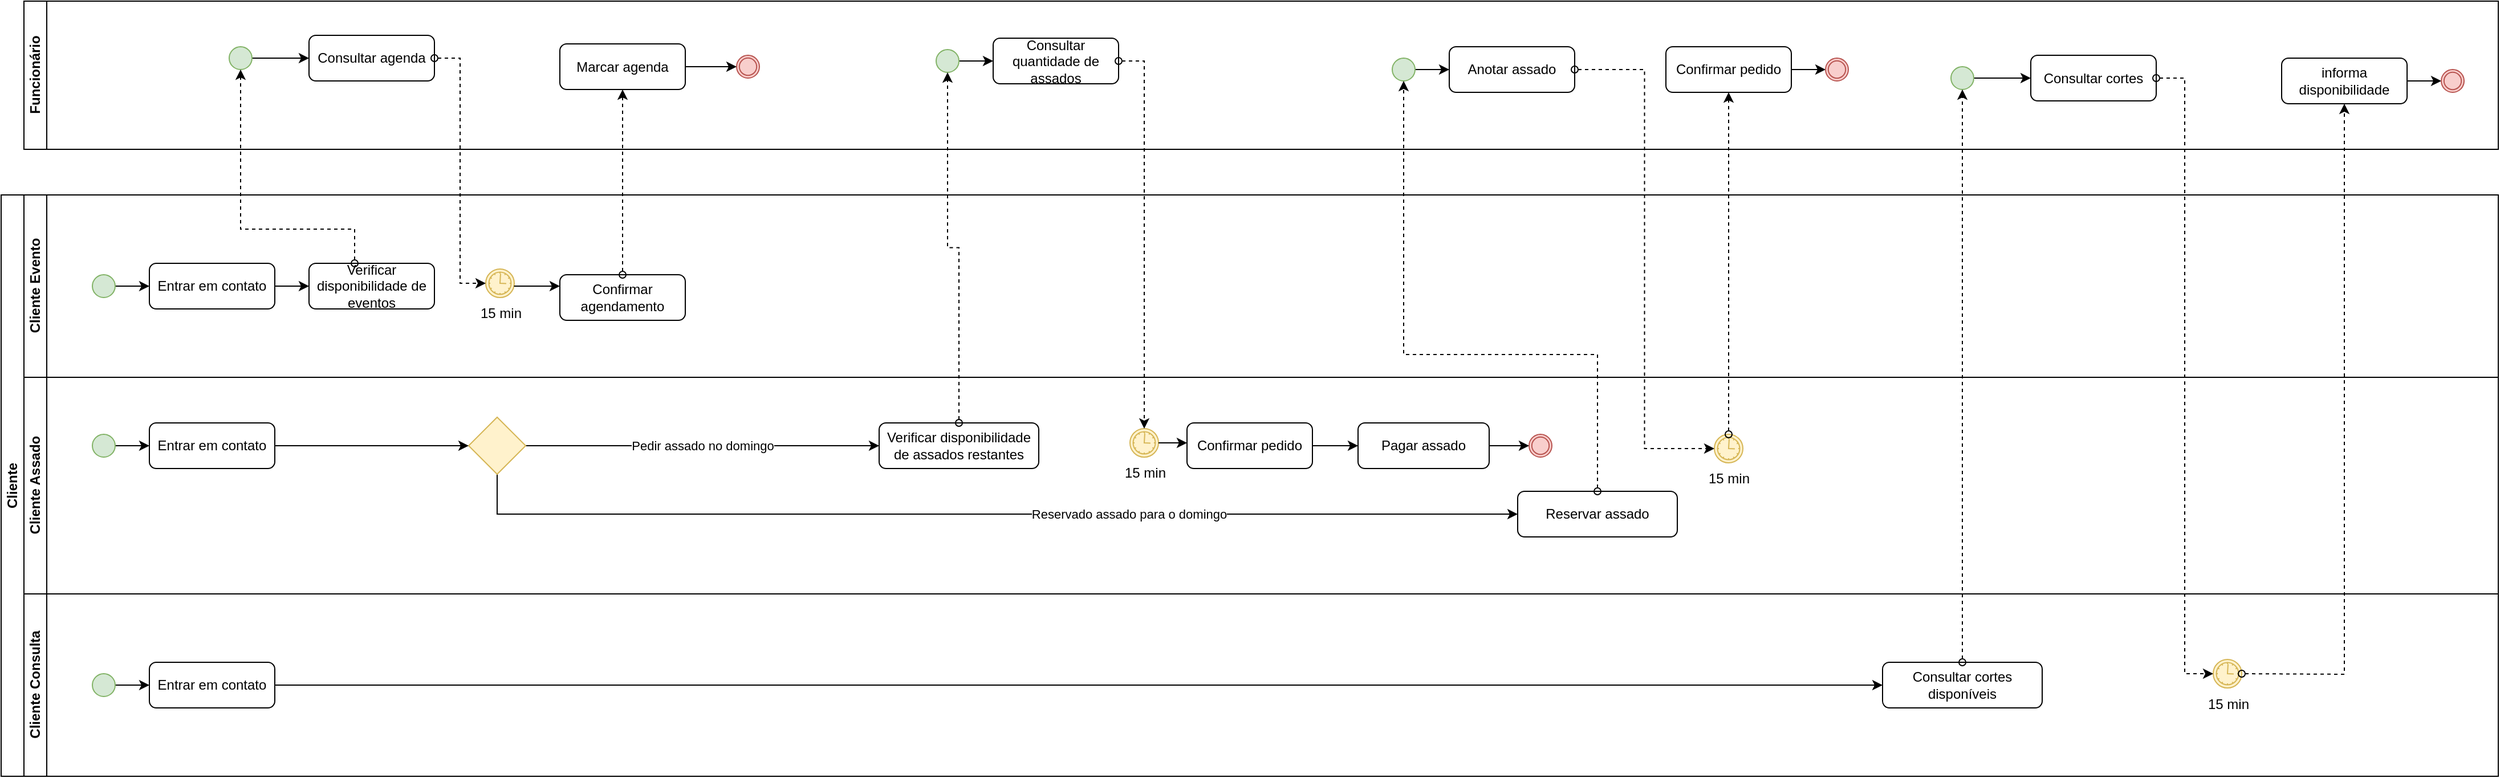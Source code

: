 <mxfile version="22.1.2" type="device">
  <diagram name="Page-1" id="2a216829-ef6e-dabb-86c1-c78162f3ba2b">
    <mxGraphModel dx="2846" dy="1491" grid="1" gridSize="10" guides="1" tooltips="1" connect="1" arrows="1" fold="1" page="1" pageScale="1" pageWidth="850" pageHeight="1100" background="none" math="0" shadow="0">
      <root>
        <mxCell id="0" />
        <mxCell id="1" parent="0" />
        <mxCell id="NOZRpMfCUy-URYiqGIte-18" value="Cliente" style="swimlane;html=1;childLayout=stackLayout;resizeParent=1;resizeParentMax=0;horizontal=0;startSize=20;horizontalStack=0;whiteSpace=wrap;" parent="1" vertex="1">
          <mxGeometry x="-50" y="630" width="2190" height="510" as="geometry" />
        </mxCell>
        <mxCell id="NOZRpMfCUy-URYiqGIte-20" value="Cliente Evento" style="swimlane;html=1;startSize=20;horizontal=0;" parent="NOZRpMfCUy-URYiqGIte-18" vertex="1">
          <mxGeometry x="20" width="2170" height="160" as="geometry" />
        </mxCell>
        <mxCell id="NOZRpMfCUy-URYiqGIte-33" style="edgeStyle=orthogonalEdgeStyle;rounded=0;orthogonalLoop=1;jettySize=auto;html=1;entryX=0;entryY=0.5;entryDx=0;entryDy=0;" parent="NOZRpMfCUy-URYiqGIte-20" source="NOZRpMfCUy-URYiqGIte-31" target="NOZRpMfCUy-URYiqGIte-32" edge="1">
          <mxGeometry relative="1" as="geometry" />
        </mxCell>
        <mxCell id="NOZRpMfCUy-URYiqGIte-31" value="" style="points=[[0.145,0.145,0],[0.5,0,0],[0.855,0.145,0],[1,0.5,0],[0.855,0.855,0],[0.5,1,0],[0.145,0.855,0],[0,0.5,0]];shape=mxgraph.bpmn.event;html=1;verticalLabelPosition=bottom;labelBackgroundColor=#ffffff;verticalAlign=top;align=center;perimeter=ellipsePerimeter;outlineConnect=0;aspect=fixed;outline=standard;symbol=general;fillColor=#d5e8d4;strokeColor=#82b366;" parent="NOZRpMfCUy-URYiqGIte-20" vertex="1">
          <mxGeometry x="60" y="70" width="20" height="20" as="geometry" />
        </mxCell>
        <mxCell id="NOZRpMfCUy-URYiqGIte-44" style="edgeStyle=orthogonalEdgeStyle;rounded=0;orthogonalLoop=1;jettySize=auto;html=1;entryX=0;entryY=0.5;entryDx=0;entryDy=0;" parent="NOZRpMfCUy-URYiqGIte-20" source="NOZRpMfCUy-URYiqGIte-32" target="NOZRpMfCUy-URYiqGIte-34" edge="1">
          <mxGeometry relative="1" as="geometry" />
        </mxCell>
        <mxCell id="NOZRpMfCUy-URYiqGIte-32" value="Entrar em contato" style="rounded=1;whiteSpace=wrap;html=1;" parent="NOZRpMfCUy-URYiqGIte-20" vertex="1">
          <mxGeometry x="110" y="60" width="110" height="40" as="geometry" />
        </mxCell>
        <mxCell id="NOZRpMfCUy-URYiqGIte-34" value="Verificar disponibilidade de eventos" style="rounded=1;whiteSpace=wrap;html=1;" parent="NOZRpMfCUy-URYiqGIte-20" vertex="1">
          <mxGeometry x="250" y="60" width="110" height="40" as="geometry" />
        </mxCell>
        <mxCell id="NOZRpMfCUy-URYiqGIte-53" value="Confirmar agendamento" style="rounded=1;whiteSpace=wrap;html=1;" parent="NOZRpMfCUy-URYiqGIte-20" vertex="1">
          <mxGeometry x="470" y="70" width="110" height="40" as="geometry" />
        </mxCell>
        <mxCell id="NOZRpMfCUy-URYiqGIte-51" value="15 min" style="points=[[0.145,0.145,0],[0.5,0,0],[0.855,0.145,0],[1,0.5,0],[0.855,0.855,0],[0.5,1,0],[0.145,0.855,0],[0,0.5,0]];shape=mxgraph.bpmn.event;html=1;verticalLabelPosition=bottom;labelBackgroundColor=#ffffff;verticalAlign=top;align=center;perimeter=ellipsePerimeter;outlineConnect=0;aspect=fixed;outline=standard;symbol=timer;fillColor=#fff2cc;strokeColor=#d6b656;" parent="NOZRpMfCUy-URYiqGIte-20" vertex="1">
          <mxGeometry x="405" y="65" width="25" height="25" as="geometry" />
        </mxCell>
        <mxCell id="NOZRpMfCUy-URYiqGIte-54" style="edgeStyle=orthogonalEdgeStyle;rounded=0;orthogonalLoop=1;jettySize=auto;html=1;" parent="NOZRpMfCUy-URYiqGIte-20" source="NOZRpMfCUy-URYiqGIte-51" edge="1">
          <mxGeometry relative="1" as="geometry">
            <mxPoint x="470" y="80" as="targetPoint" />
            <Array as="points">
              <mxPoint x="470" y="80" />
            </Array>
          </mxGeometry>
        </mxCell>
        <mxCell id="NOZRpMfCUy-URYiqGIte-9" value="Cliente Assado" style="swimlane;html=1;startSize=20;horizontal=0;" parent="NOZRpMfCUy-URYiqGIte-18" vertex="1">
          <mxGeometry x="20" y="160" width="2170" height="190" as="geometry">
            <mxRectangle x="20" y="120" width="1390" height="30" as="alternateBounds" />
          </mxGeometry>
        </mxCell>
        <mxCell id="NOZRpMfCUy-URYiqGIte-35" style="edgeStyle=orthogonalEdgeStyle;rounded=0;orthogonalLoop=1;jettySize=auto;html=1;entryX=0;entryY=0.5;entryDx=0;entryDy=0;" parent="NOZRpMfCUy-URYiqGIte-9" source="NOZRpMfCUy-URYiqGIte-36" target="NOZRpMfCUy-URYiqGIte-37" edge="1">
          <mxGeometry relative="1" as="geometry" />
        </mxCell>
        <mxCell id="NOZRpMfCUy-URYiqGIte-36" value="" style="points=[[0.145,0.145,0],[0.5,0,0],[0.855,0.145,0],[1,0.5,0],[0.855,0.855,0],[0.5,1,0],[0.145,0.855,0],[0,0.5,0]];shape=mxgraph.bpmn.event;html=1;verticalLabelPosition=bottom;labelBackgroundColor=#ffffff;verticalAlign=top;align=center;perimeter=ellipsePerimeter;outlineConnect=0;aspect=fixed;outline=standard;symbol=general;fillColor=#d5e8d4;strokeColor=#82b366;" parent="NOZRpMfCUy-URYiqGIte-9" vertex="1">
          <mxGeometry x="60" y="50" width="20" height="20" as="geometry" />
        </mxCell>
        <mxCell id="NOZRpMfCUy-URYiqGIte-37" value="Entrar em contato" style="rounded=1;whiteSpace=wrap;html=1;" parent="NOZRpMfCUy-URYiqGIte-9" vertex="1">
          <mxGeometry x="110" y="40" width="110" height="40" as="geometry" />
        </mxCell>
        <mxCell id="NOZRpMfCUy-URYiqGIte-65" value="Verificar disponibilidade de assados restantes" style="rounded=1;whiteSpace=wrap;html=1;" parent="NOZRpMfCUy-URYiqGIte-9" vertex="1">
          <mxGeometry x="750" y="40" width="140" height="40" as="geometry" />
        </mxCell>
        <mxCell id="NOZRpMfCUy-URYiqGIte-134" style="edgeStyle=orthogonalEdgeStyle;rounded=0;orthogonalLoop=1;jettySize=auto;html=1;" parent="NOZRpMfCUy-URYiqGIte-9" source="NOZRpMfCUy-URYiqGIte-81" target="NOZRpMfCUy-URYiqGIte-133" edge="1">
          <mxGeometry relative="1" as="geometry" />
        </mxCell>
        <mxCell id="NOZRpMfCUy-URYiqGIte-81" value="Confirmar pedido" style="rounded=1;whiteSpace=wrap;html=1;" parent="NOZRpMfCUy-URYiqGIte-9" vertex="1">
          <mxGeometry x="1020" y="40" width="110" height="40" as="geometry" />
        </mxCell>
        <mxCell id="NOZRpMfCUy-URYiqGIte-83" value="Reservar assado" style="rounded=1;whiteSpace=wrap;html=1;" parent="NOZRpMfCUy-URYiqGIte-9" vertex="1">
          <mxGeometry x="1310" y="100" width="140" height="40" as="geometry" />
        </mxCell>
        <mxCell id="NOZRpMfCUy-URYiqGIte-86" value="Pedir assado no domingo" style="edgeStyle=orthogonalEdgeStyle;rounded=0;orthogonalLoop=1;jettySize=auto;html=1;entryX=0;entryY=0.5;entryDx=0;entryDy=0;" parent="NOZRpMfCUy-URYiqGIte-9" source="NOZRpMfCUy-URYiqGIte-84" target="NOZRpMfCUy-URYiqGIte-65" edge="1">
          <mxGeometry relative="1" as="geometry" />
        </mxCell>
        <mxCell id="NOZRpMfCUy-URYiqGIte-87" style="edgeStyle=orthogonalEdgeStyle;rounded=0;orthogonalLoop=1;jettySize=auto;html=1;entryX=0;entryY=0.5;entryDx=0;entryDy=0;" parent="NOZRpMfCUy-URYiqGIte-9" source="NOZRpMfCUy-URYiqGIte-84" target="NOZRpMfCUy-URYiqGIte-83" edge="1">
          <mxGeometry relative="1" as="geometry">
            <Array as="points">
              <mxPoint x="415" y="120" />
            </Array>
          </mxGeometry>
        </mxCell>
        <mxCell id="NOZRpMfCUy-URYiqGIte-89" value="Reservado assado para o domingo" style="edgeLabel;html=1;align=center;verticalAlign=middle;resizable=0;points=[];" parent="NOZRpMfCUy-URYiqGIte-87" vertex="1" connectable="0">
          <mxGeometry x="0.266" relative="1" as="geometry">
            <mxPoint as="offset" />
          </mxGeometry>
        </mxCell>
        <mxCell id="NOZRpMfCUy-URYiqGIte-84" value="" style="points=[[0.25,0.25,0],[0.5,0,0],[0.75,0.25,0],[1,0.5,0],[0.75,0.75,0],[0.5,1,0],[0.25,0.75,0],[0,0.5,0]];shape=mxgraph.bpmn.gateway2;html=1;verticalLabelPosition=bottom;labelBackgroundColor=#ffffff;verticalAlign=top;align=center;perimeter=rhombusPerimeter;outlineConnect=0;outline=none;symbol=none;fillColor=#fff2cc;strokeColor=#d6b656;" parent="NOZRpMfCUy-URYiqGIte-9" vertex="1">
          <mxGeometry x="390" y="35" width="50" height="50" as="geometry" />
        </mxCell>
        <mxCell id="NOZRpMfCUy-URYiqGIte-85" style="edgeStyle=orthogonalEdgeStyle;rounded=0;orthogonalLoop=1;jettySize=auto;html=1;entryX=0;entryY=0.5;entryDx=0;entryDy=0;entryPerimeter=0;" parent="NOZRpMfCUy-URYiqGIte-9" source="NOZRpMfCUy-URYiqGIte-37" target="NOZRpMfCUy-URYiqGIte-84" edge="1">
          <mxGeometry relative="1" as="geometry" />
        </mxCell>
        <mxCell id="NOZRpMfCUy-URYiqGIte-133" value="Pagar assado" style="rounded=1;whiteSpace=wrap;html=1;" parent="NOZRpMfCUy-URYiqGIte-9" vertex="1">
          <mxGeometry x="1170" y="40" width="115" height="40" as="geometry" />
        </mxCell>
        <mxCell id="NOZRpMfCUy-URYiqGIte-135" value="" style="points=[[0.145,0.145,0],[0.5,0,0],[0.855,0.145,0],[1,0.5,0],[0.855,0.855,0],[0.5,1,0],[0.145,0.855,0],[0,0.5,0]];shape=mxgraph.bpmn.event;html=1;verticalLabelPosition=bottom;labelBackgroundColor=#ffffff;verticalAlign=top;align=center;perimeter=ellipsePerimeter;outlineConnect=0;aspect=fixed;outline=throwing;symbol=general;fillColor=#f8cecc;strokeColor=#b85450;" parent="NOZRpMfCUy-URYiqGIte-9" vertex="1">
          <mxGeometry x="1320" y="50" width="20" height="20" as="geometry" />
        </mxCell>
        <mxCell id="NOZRpMfCUy-URYiqGIte-136" style="edgeStyle=orthogonalEdgeStyle;rounded=0;orthogonalLoop=1;jettySize=auto;html=1;entryX=0;entryY=0.5;entryDx=0;entryDy=0;entryPerimeter=0;" parent="NOZRpMfCUy-URYiqGIte-9" source="NOZRpMfCUy-URYiqGIte-133" target="NOZRpMfCUy-URYiqGIte-135" edge="1">
          <mxGeometry relative="1" as="geometry" />
        </mxCell>
        <mxCell id="NOZRpMfCUy-URYiqGIte-140" value="15 min" style="points=[[0.145,0.145,0],[0.5,0,0],[0.855,0.145,0],[1,0.5,0],[0.855,0.855,0],[0.5,1,0],[0.145,0.855,0],[0,0.5,0]];shape=mxgraph.bpmn.event;html=1;verticalLabelPosition=bottom;labelBackgroundColor=#ffffff;verticalAlign=top;align=center;perimeter=ellipsePerimeter;outlineConnect=0;aspect=fixed;outline=standard;symbol=timer;fillColor=#fff2cc;strokeColor=#d6b656;" parent="NOZRpMfCUy-URYiqGIte-9" vertex="1">
          <mxGeometry x="1482.5" y="50" width="25" height="25" as="geometry" />
        </mxCell>
        <mxCell id="NOZRpMfCUy-URYiqGIte-71" value="15 min" style="points=[[0.145,0.145,0],[0.5,0,0],[0.855,0.145,0],[1,0.5,0],[0.855,0.855,0],[0.5,1,0],[0.145,0.855,0],[0,0.5,0]];shape=mxgraph.bpmn.event;html=1;verticalLabelPosition=bottom;labelBackgroundColor=#ffffff;verticalAlign=top;align=center;perimeter=ellipsePerimeter;outlineConnect=0;aspect=fixed;outline=standard;symbol=timer;fillColor=#fff2cc;strokeColor=#d6b656;" parent="NOZRpMfCUy-URYiqGIte-9" vertex="1">
          <mxGeometry x="970" y="45" width="25" height="25" as="geometry" />
        </mxCell>
        <mxCell id="NOZRpMfCUy-URYiqGIte-168" style="edgeStyle=orthogonalEdgeStyle;rounded=0;orthogonalLoop=1;jettySize=auto;html=1;entryX=0;entryY=0.438;entryDx=0;entryDy=0;entryPerimeter=0;" parent="NOZRpMfCUy-URYiqGIte-9" source="NOZRpMfCUy-URYiqGIte-71" target="NOZRpMfCUy-URYiqGIte-81" edge="1">
          <mxGeometry relative="1" as="geometry" />
        </mxCell>
        <mxCell id="NOZRpMfCUy-URYiqGIte-21" value="Cliente Consulta" style="swimlane;html=1;startSize=20;horizontal=0;" parent="NOZRpMfCUy-URYiqGIte-18" vertex="1">
          <mxGeometry x="20" y="350" width="2170" height="160" as="geometry" />
        </mxCell>
        <mxCell id="NOZRpMfCUy-URYiqGIte-41" style="edgeStyle=orthogonalEdgeStyle;rounded=0;orthogonalLoop=1;jettySize=auto;html=1;entryX=0;entryY=0.5;entryDx=0;entryDy=0;" parent="NOZRpMfCUy-URYiqGIte-21" source="NOZRpMfCUy-URYiqGIte-42" target="NOZRpMfCUy-URYiqGIte-43" edge="1">
          <mxGeometry relative="1" as="geometry" />
        </mxCell>
        <mxCell id="NOZRpMfCUy-URYiqGIte-42" value="" style="points=[[0.145,0.145,0],[0.5,0,0],[0.855,0.145,0],[1,0.5,0],[0.855,0.855,0],[0.5,1,0],[0.145,0.855,0],[0,0.5,0]];shape=mxgraph.bpmn.event;html=1;verticalLabelPosition=bottom;labelBackgroundColor=#ffffff;verticalAlign=top;align=center;perimeter=ellipsePerimeter;outlineConnect=0;aspect=fixed;outline=standard;symbol=general;fillColor=#d5e8d4;strokeColor=#82b366;" parent="NOZRpMfCUy-URYiqGIte-21" vertex="1">
          <mxGeometry x="60" y="70" width="20" height="20" as="geometry" />
        </mxCell>
        <mxCell id="NOZRpMfCUy-URYiqGIte-150" style="edgeStyle=orthogonalEdgeStyle;rounded=0;orthogonalLoop=1;jettySize=auto;html=1;entryX=0;entryY=0.5;entryDx=0;entryDy=0;" parent="NOZRpMfCUy-URYiqGIte-21" source="NOZRpMfCUy-URYiqGIte-43" target="NOZRpMfCUy-URYiqGIte-148" edge="1">
          <mxGeometry relative="1" as="geometry" />
        </mxCell>
        <mxCell id="NOZRpMfCUy-URYiqGIte-43" value="Entrar em contato" style="rounded=1;whiteSpace=wrap;html=1;" parent="NOZRpMfCUy-URYiqGIte-21" vertex="1">
          <mxGeometry x="110" y="60" width="110" height="40" as="geometry" />
        </mxCell>
        <mxCell id="NOZRpMfCUy-URYiqGIte-148" value="Consultar cortes disponíveis" style="rounded=1;whiteSpace=wrap;html=1;" parent="NOZRpMfCUy-URYiqGIte-21" vertex="1">
          <mxGeometry x="1630" y="60" width="140" height="40" as="geometry" />
        </mxCell>
        <mxCell id="NOZRpMfCUy-URYiqGIte-154" value="15 min" style="points=[[0.145,0.145,0],[0.5,0,0],[0.855,0.145,0],[1,0.5,0],[0.855,0.855,0],[0.5,1,0],[0.145,0.855,0],[0,0.5,0]];shape=mxgraph.bpmn.event;html=1;verticalLabelPosition=bottom;labelBackgroundColor=#ffffff;verticalAlign=top;align=center;perimeter=ellipsePerimeter;outlineConnect=0;aspect=fixed;outline=standard;symbol=timer;fillColor=#fff2cc;strokeColor=#d6b656;" parent="NOZRpMfCUy-URYiqGIte-21" vertex="1">
          <mxGeometry x="1920" y="57.5" width="25" height="25" as="geometry" />
        </mxCell>
        <mxCell id="NOZRpMfCUy-URYiqGIte-157" style="edgeStyle=orthogonalEdgeStyle;rounded=0;orthogonalLoop=1;jettySize=auto;html=1;dashed=1;startArrow=oval;startFill=0;" parent="NOZRpMfCUy-URYiqGIte-21" target="NOZRpMfCUy-URYiqGIte-159" edge="1">
          <mxGeometry relative="1" as="geometry">
            <mxPoint x="1945" y="70" as="sourcePoint" />
          </mxGeometry>
        </mxCell>
        <mxCell id="NOZRpMfCUy-URYiqGIte-19" value="Funcionário" style="swimlane;html=1;startSize=20;horizontal=0;" parent="1" vertex="1">
          <mxGeometry x="-30" y="460" width="2170" height="130" as="geometry" />
        </mxCell>
        <mxCell id="NOZRpMfCUy-URYiqGIte-46" value="Consultar agenda" style="rounded=1;whiteSpace=wrap;html=1;" parent="NOZRpMfCUy-URYiqGIte-19" vertex="1">
          <mxGeometry x="250" y="30" width="110" height="40" as="geometry" />
        </mxCell>
        <mxCell id="NOZRpMfCUy-URYiqGIte-50" style="edgeStyle=orthogonalEdgeStyle;rounded=0;orthogonalLoop=1;jettySize=auto;html=1;entryX=0;entryY=0.5;entryDx=0;entryDy=0;" parent="NOZRpMfCUy-URYiqGIte-19" source="NOZRpMfCUy-URYiqGIte-48" target="NOZRpMfCUy-URYiqGIte-46" edge="1">
          <mxGeometry relative="1" as="geometry" />
        </mxCell>
        <mxCell id="NOZRpMfCUy-URYiqGIte-48" value="" style="points=[[0.145,0.145,0],[0.5,0,0],[0.855,0.145,0],[1,0.5,0],[0.855,0.855,0],[0.5,1,0],[0.145,0.855,0],[0,0.5,0]];shape=mxgraph.bpmn.event;html=1;verticalLabelPosition=bottom;labelBackgroundColor=#ffffff;verticalAlign=top;align=center;perimeter=ellipsePerimeter;outlineConnect=0;aspect=fixed;outline=standard;symbol=general;fillColor=#d5e8d4;strokeColor=#82b366;" parent="NOZRpMfCUy-URYiqGIte-19" vertex="1">
          <mxGeometry x="180" y="40" width="20" height="20" as="geometry" />
        </mxCell>
        <mxCell id="NOZRpMfCUy-URYiqGIte-55" value="Marcar agenda" style="rounded=1;whiteSpace=wrap;html=1;" parent="NOZRpMfCUy-URYiqGIte-19" vertex="1">
          <mxGeometry x="470" y="37.5" width="110" height="40" as="geometry" />
        </mxCell>
        <mxCell id="NOZRpMfCUy-URYiqGIte-57" value="" style="points=[[0.145,0.145,0],[0.5,0,0],[0.855,0.145,0],[1,0.5,0],[0.855,0.855,0],[0.5,1,0],[0.145,0.855,0],[0,0.5,0]];shape=mxgraph.bpmn.event;html=1;verticalLabelPosition=bottom;labelBackgroundColor=#ffffff;verticalAlign=top;align=center;perimeter=ellipsePerimeter;outlineConnect=0;aspect=fixed;outline=throwing;symbol=general;fillColor=#f8cecc;strokeColor=#b85450;" parent="NOZRpMfCUy-URYiqGIte-19" vertex="1">
          <mxGeometry x="625" y="47.5" width="20" height="20" as="geometry" />
        </mxCell>
        <mxCell id="NOZRpMfCUy-URYiqGIte-58" style="edgeStyle=orthogonalEdgeStyle;rounded=0;orthogonalLoop=1;jettySize=auto;html=1;entryX=0;entryY=0.5;entryDx=0;entryDy=0;entryPerimeter=0;" parent="NOZRpMfCUy-URYiqGIte-19" source="NOZRpMfCUy-URYiqGIte-55" target="NOZRpMfCUy-URYiqGIte-57" edge="1">
          <mxGeometry relative="1" as="geometry" />
        </mxCell>
        <mxCell id="NOZRpMfCUy-URYiqGIte-73" style="edgeStyle=orthogonalEdgeStyle;rounded=0;orthogonalLoop=1;jettySize=auto;html=1;entryX=0;entryY=0.5;entryDx=0;entryDy=0;" parent="NOZRpMfCUy-URYiqGIte-19" source="NOZRpMfCUy-URYiqGIte-67" target="NOZRpMfCUy-URYiqGIte-70" edge="1">
          <mxGeometry relative="1" as="geometry" />
        </mxCell>
        <mxCell id="NOZRpMfCUy-URYiqGIte-67" value="" style="points=[[0.145,0.145,0],[0.5,0,0],[0.855,0.145,0],[1,0.5,0],[0.855,0.855,0],[0.5,1,0],[0.145,0.855,0],[0,0.5,0]];shape=mxgraph.bpmn.event;html=1;verticalLabelPosition=bottom;labelBackgroundColor=#ffffff;verticalAlign=top;align=center;perimeter=ellipsePerimeter;outlineConnect=0;aspect=fixed;outline=standard;symbol=general;fillColor=#d5e8d4;strokeColor=#82b366;" parent="NOZRpMfCUy-URYiqGIte-19" vertex="1">
          <mxGeometry x="800" y="42.5" width="20" height="20" as="geometry" />
        </mxCell>
        <mxCell id="NOZRpMfCUy-URYiqGIte-70" value="Consultar quantidade de assados" style="rounded=1;whiteSpace=wrap;html=1;" parent="NOZRpMfCUy-URYiqGIte-19" vertex="1">
          <mxGeometry x="850" y="32.5" width="110" height="40" as="geometry" />
        </mxCell>
        <mxCell id="NOZRpMfCUy-URYiqGIte-137" style="edgeStyle=orthogonalEdgeStyle;rounded=0;orthogonalLoop=1;jettySize=auto;html=1;entryX=0;entryY=0.5;entryDx=0;entryDy=0;" parent="NOZRpMfCUy-URYiqGIte-19" source="NOZRpMfCUy-URYiqGIte-138" target="NOZRpMfCUy-URYiqGIte-139" edge="1">
          <mxGeometry relative="1" as="geometry" />
        </mxCell>
        <mxCell id="NOZRpMfCUy-URYiqGIte-138" value="" style="points=[[0.145,0.145,0],[0.5,0,0],[0.855,0.145,0],[1,0.5,0],[0.855,0.855,0],[0.5,1,0],[0.145,0.855,0],[0,0.5,0]];shape=mxgraph.bpmn.event;html=1;verticalLabelPosition=bottom;labelBackgroundColor=#ffffff;verticalAlign=top;align=center;perimeter=ellipsePerimeter;outlineConnect=0;aspect=fixed;outline=standard;symbol=general;fillColor=#d5e8d4;strokeColor=#82b366;" parent="NOZRpMfCUy-URYiqGIte-19" vertex="1">
          <mxGeometry x="1200" y="50" width="20" height="20" as="geometry" />
        </mxCell>
        <mxCell id="NOZRpMfCUy-URYiqGIte-139" value="Anotar assado" style="rounded=1;whiteSpace=wrap;html=1;" parent="NOZRpMfCUy-URYiqGIte-19" vertex="1">
          <mxGeometry x="1250" y="40" width="110" height="40" as="geometry" />
        </mxCell>
        <mxCell id="NOZRpMfCUy-URYiqGIte-147" style="edgeStyle=orthogonalEdgeStyle;rounded=0;orthogonalLoop=1;jettySize=auto;html=1;" parent="NOZRpMfCUy-URYiqGIte-19" source="NOZRpMfCUy-URYiqGIte-143" target="NOZRpMfCUy-URYiqGIte-145" edge="1">
          <mxGeometry relative="1" as="geometry" />
        </mxCell>
        <mxCell id="NOZRpMfCUy-URYiqGIte-143" value="Confirmar pedido" style="rounded=1;whiteSpace=wrap;html=1;" parent="NOZRpMfCUy-URYiqGIte-19" vertex="1">
          <mxGeometry x="1440" y="40" width="110" height="40" as="geometry" />
        </mxCell>
        <mxCell id="NOZRpMfCUy-URYiqGIte-145" value="" style="points=[[0.145,0.145,0],[0.5,0,0],[0.855,0.145,0],[1,0.5,0],[0.855,0.855,0],[0.5,1,0],[0.145,0.855,0],[0,0.5,0]];shape=mxgraph.bpmn.event;html=1;verticalLabelPosition=bottom;labelBackgroundColor=#ffffff;verticalAlign=top;align=center;perimeter=ellipsePerimeter;outlineConnect=0;aspect=fixed;outline=throwing;symbol=general;fillColor=#f8cecc;strokeColor=#b85450;" parent="NOZRpMfCUy-URYiqGIte-19" vertex="1">
          <mxGeometry x="1580" y="50" width="20" height="20" as="geometry" />
        </mxCell>
        <mxCell id="NOZRpMfCUy-URYiqGIte-151" value="Consultar cortes" style="rounded=1;whiteSpace=wrap;html=1;" parent="NOZRpMfCUy-URYiqGIte-19" vertex="1">
          <mxGeometry x="1760" y="47.5" width="110" height="40" as="geometry" />
        </mxCell>
        <mxCell id="NOZRpMfCUy-URYiqGIte-152" style="edgeStyle=orthogonalEdgeStyle;rounded=0;orthogonalLoop=1;jettySize=auto;html=1;entryX=0;entryY=0.5;entryDx=0;entryDy=0;" parent="NOZRpMfCUy-URYiqGIte-19" source="NOZRpMfCUy-URYiqGIte-153" target="NOZRpMfCUy-URYiqGIte-151" edge="1">
          <mxGeometry relative="1" as="geometry" />
        </mxCell>
        <mxCell id="NOZRpMfCUy-URYiqGIte-153" value="" style="points=[[0.145,0.145,0],[0.5,0,0],[0.855,0.145,0],[1,0.5,0],[0.855,0.855,0],[0.5,1,0],[0.145,0.855,0],[0,0.5,0]];shape=mxgraph.bpmn.event;html=1;verticalLabelPosition=bottom;labelBackgroundColor=#ffffff;verticalAlign=top;align=center;perimeter=ellipsePerimeter;outlineConnect=0;aspect=fixed;outline=standard;symbol=general;fillColor=#d5e8d4;strokeColor=#82b366;" parent="NOZRpMfCUy-URYiqGIte-19" vertex="1">
          <mxGeometry x="1690" y="57.5" width="20" height="20" as="geometry" />
        </mxCell>
        <mxCell id="NOZRpMfCUy-URYiqGIte-158" style="edgeStyle=orthogonalEdgeStyle;rounded=0;orthogonalLoop=1;jettySize=auto;html=1;" parent="NOZRpMfCUy-URYiqGIte-19" source="NOZRpMfCUy-URYiqGIte-159" target="NOZRpMfCUy-URYiqGIte-160" edge="1">
          <mxGeometry relative="1" as="geometry" />
        </mxCell>
        <mxCell id="NOZRpMfCUy-URYiqGIte-159" value="informa disponibilidade" style="rounded=1;whiteSpace=wrap;html=1;" parent="NOZRpMfCUy-URYiqGIte-19" vertex="1">
          <mxGeometry x="1980" y="50" width="110" height="40" as="geometry" />
        </mxCell>
        <mxCell id="NOZRpMfCUy-URYiqGIte-160" value="" style="points=[[0.145,0.145,0],[0.5,0,0],[0.855,0.145,0],[1,0.5,0],[0.855,0.855,0],[0.5,1,0],[0.145,0.855,0],[0,0.5,0]];shape=mxgraph.bpmn.event;html=1;verticalLabelPosition=bottom;labelBackgroundColor=#ffffff;verticalAlign=top;align=center;perimeter=ellipsePerimeter;outlineConnect=0;aspect=fixed;outline=throwing;symbol=general;fillColor=#f8cecc;strokeColor=#b85450;" parent="NOZRpMfCUy-URYiqGIte-19" vertex="1">
          <mxGeometry x="2120" y="60" width="20" height="20" as="geometry" />
        </mxCell>
        <mxCell id="NOZRpMfCUy-URYiqGIte-52" style="edgeStyle=orthogonalEdgeStyle;rounded=0;orthogonalLoop=1;jettySize=auto;html=1;entryX=0;entryY=0.5;entryDx=0;entryDy=0;entryPerimeter=0;dashed=1;startArrow=oval;startFill=0;" parent="1" source="NOZRpMfCUy-URYiqGIte-46" target="NOZRpMfCUy-URYiqGIte-51" edge="1">
          <mxGeometry relative="1" as="geometry" />
        </mxCell>
        <mxCell id="NOZRpMfCUy-URYiqGIte-47" style="edgeStyle=orthogonalEdgeStyle;rounded=0;orthogonalLoop=1;jettySize=auto;html=1;entryX=0.5;entryY=1;entryDx=0;entryDy=0;entryPerimeter=0;dashed=1;startArrow=oval;startFill=0;" parent="1" source="NOZRpMfCUy-URYiqGIte-34" target="NOZRpMfCUy-URYiqGIte-48" edge="1">
          <mxGeometry relative="1" as="geometry">
            <mxPoint x="275" y="720" as="targetPoint" />
            <Array as="points">
              <mxPoint x="260" y="660" />
              <mxPoint x="160" y="660" />
            </Array>
          </mxGeometry>
        </mxCell>
        <mxCell id="NOZRpMfCUy-URYiqGIte-56" style="edgeStyle=orthogonalEdgeStyle;rounded=0;orthogonalLoop=1;jettySize=auto;html=1;entryX=0.5;entryY=1;entryDx=0;entryDy=0;dashed=1;startArrow=oval;startFill=0;" parent="1" source="NOZRpMfCUy-URYiqGIte-53" target="NOZRpMfCUy-URYiqGIte-55" edge="1">
          <mxGeometry relative="1" as="geometry" />
        </mxCell>
        <mxCell id="NOZRpMfCUy-URYiqGIte-166" style="edgeStyle=orthogonalEdgeStyle;rounded=0;orthogonalLoop=1;jettySize=auto;html=1;entryX=0.5;entryY=0;entryDx=0;entryDy=0;entryPerimeter=0;dashed=1;startArrow=oval;startFill=0;" parent="1" source="NOZRpMfCUy-URYiqGIte-70" target="NOZRpMfCUy-URYiqGIte-71" edge="1">
          <mxGeometry relative="1" as="geometry" />
        </mxCell>
        <mxCell id="NOZRpMfCUy-URYiqGIte-142" style="edgeStyle=orthogonalEdgeStyle;rounded=0;orthogonalLoop=1;jettySize=auto;html=1;entryX=0.5;entryY=1;entryDx=0;entryDy=0;entryPerimeter=0;dashed=1;startArrow=oval;startFill=0;" parent="1" source="NOZRpMfCUy-URYiqGIte-83" target="NOZRpMfCUy-URYiqGIte-138" edge="1">
          <mxGeometry relative="1" as="geometry">
            <Array as="points">
              <mxPoint x="1350" y="770" />
              <mxPoint x="1180" y="770" />
            </Array>
          </mxGeometry>
        </mxCell>
        <mxCell id="NOZRpMfCUy-URYiqGIte-141" style="edgeStyle=orthogonalEdgeStyle;rounded=0;orthogonalLoop=1;jettySize=auto;html=1;entryX=0;entryY=0.5;entryDx=0;entryDy=0;entryPerimeter=0;dashed=1;startArrow=oval;startFill=0;" parent="1" source="NOZRpMfCUy-URYiqGIte-139" target="NOZRpMfCUy-URYiqGIte-140" edge="1">
          <mxGeometry relative="1" as="geometry" />
        </mxCell>
        <mxCell id="NOZRpMfCUy-URYiqGIte-144" style="edgeStyle=orthogonalEdgeStyle;rounded=0;orthogonalLoop=1;jettySize=auto;html=1;dashed=1;startArrow=oval;startFill=0;" parent="1" source="NOZRpMfCUy-URYiqGIte-140" target="NOZRpMfCUy-URYiqGIte-143" edge="1">
          <mxGeometry relative="1" as="geometry" />
        </mxCell>
        <mxCell id="NOZRpMfCUy-URYiqGIte-155" style="edgeStyle=orthogonalEdgeStyle;rounded=0;orthogonalLoop=1;jettySize=auto;html=1;entryX=0;entryY=0.5;entryDx=0;entryDy=0;entryPerimeter=0;dashed=1;startArrow=oval;startFill=0;" parent="1" source="NOZRpMfCUy-URYiqGIte-151" target="NOZRpMfCUy-URYiqGIte-154" edge="1">
          <mxGeometry relative="1" as="geometry" />
        </mxCell>
        <mxCell id="NOZRpMfCUy-URYiqGIte-156" style="edgeStyle=orthogonalEdgeStyle;rounded=0;orthogonalLoop=1;jettySize=auto;html=1;entryX=0.5;entryY=1;entryDx=0;entryDy=0;entryPerimeter=0;dashed=1;startArrow=oval;startFill=0;" parent="1" source="NOZRpMfCUy-URYiqGIte-148" target="NOZRpMfCUy-URYiqGIte-153" edge="1">
          <mxGeometry relative="1" as="geometry" />
        </mxCell>
        <mxCell id="QxYEyefLrskZ7plWX757-1" style="edgeStyle=orthogonalEdgeStyle;rounded=0;orthogonalLoop=1;jettySize=auto;html=1;entryX=0.5;entryY=1;entryDx=0;entryDy=0;entryPerimeter=0;dashed=1;startArrow=oval;startFill=0;" edge="1" parent="1" source="NOZRpMfCUy-URYiqGIte-65" target="NOZRpMfCUy-URYiqGIte-67">
          <mxGeometry relative="1" as="geometry" />
        </mxCell>
      </root>
    </mxGraphModel>
  </diagram>
</mxfile>

